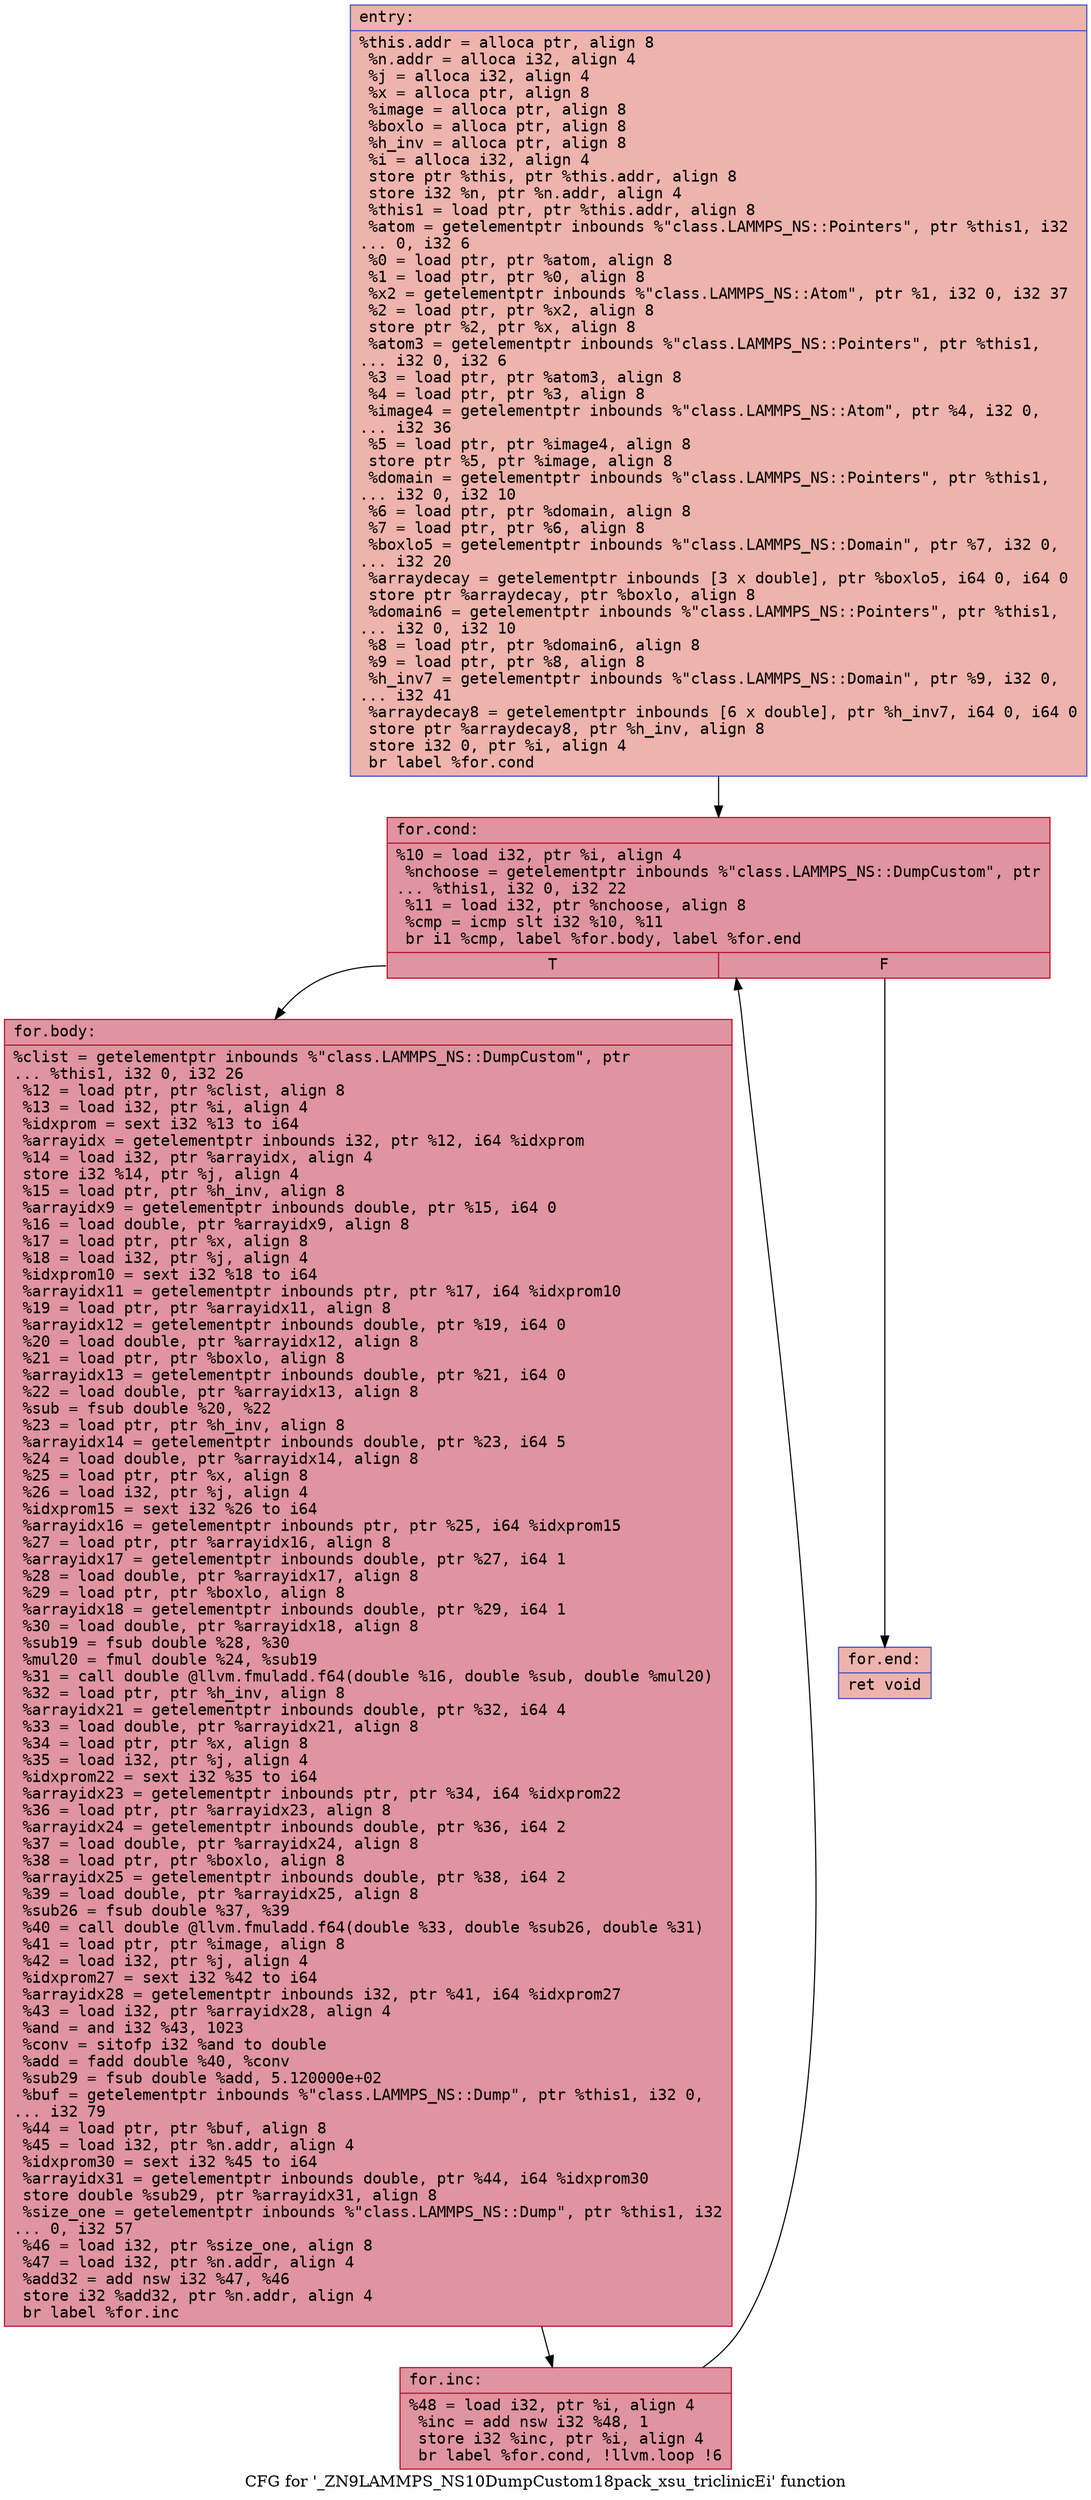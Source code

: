 digraph "CFG for '_ZN9LAMMPS_NS10DumpCustom18pack_xsu_triclinicEi' function" {
	label="CFG for '_ZN9LAMMPS_NS10DumpCustom18pack_xsu_triclinicEi' function";

	Node0x55d03a89e1b0 [shape=record,color="#3d50c3ff", style=filled, fillcolor="#d6524470" fontname="Courier",label="{entry:\l|  %this.addr = alloca ptr, align 8\l  %n.addr = alloca i32, align 4\l  %j = alloca i32, align 4\l  %x = alloca ptr, align 8\l  %image = alloca ptr, align 8\l  %boxlo = alloca ptr, align 8\l  %h_inv = alloca ptr, align 8\l  %i = alloca i32, align 4\l  store ptr %this, ptr %this.addr, align 8\l  store i32 %n, ptr %n.addr, align 4\l  %this1 = load ptr, ptr %this.addr, align 8\l  %atom = getelementptr inbounds %\"class.LAMMPS_NS::Pointers\", ptr %this1, i32\l... 0, i32 6\l  %0 = load ptr, ptr %atom, align 8\l  %1 = load ptr, ptr %0, align 8\l  %x2 = getelementptr inbounds %\"class.LAMMPS_NS::Atom\", ptr %1, i32 0, i32 37\l  %2 = load ptr, ptr %x2, align 8\l  store ptr %2, ptr %x, align 8\l  %atom3 = getelementptr inbounds %\"class.LAMMPS_NS::Pointers\", ptr %this1,\l... i32 0, i32 6\l  %3 = load ptr, ptr %atom3, align 8\l  %4 = load ptr, ptr %3, align 8\l  %image4 = getelementptr inbounds %\"class.LAMMPS_NS::Atom\", ptr %4, i32 0,\l... i32 36\l  %5 = load ptr, ptr %image4, align 8\l  store ptr %5, ptr %image, align 8\l  %domain = getelementptr inbounds %\"class.LAMMPS_NS::Pointers\", ptr %this1,\l... i32 0, i32 10\l  %6 = load ptr, ptr %domain, align 8\l  %7 = load ptr, ptr %6, align 8\l  %boxlo5 = getelementptr inbounds %\"class.LAMMPS_NS::Domain\", ptr %7, i32 0,\l... i32 20\l  %arraydecay = getelementptr inbounds [3 x double], ptr %boxlo5, i64 0, i64 0\l  store ptr %arraydecay, ptr %boxlo, align 8\l  %domain6 = getelementptr inbounds %\"class.LAMMPS_NS::Pointers\", ptr %this1,\l... i32 0, i32 10\l  %8 = load ptr, ptr %domain6, align 8\l  %9 = load ptr, ptr %8, align 8\l  %h_inv7 = getelementptr inbounds %\"class.LAMMPS_NS::Domain\", ptr %9, i32 0,\l... i32 41\l  %arraydecay8 = getelementptr inbounds [6 x double], ptr %h_inv7, i64 0, i64 0\l  store ptr %arraydecay8, ptr %h_inv, align 8\l  store i32 0, ptr %i, align 4\l  br label %for.cond\l}"];
	Node0x55d03a89e1b0 -> Node0x55d03a89faf0[tooltip="entry -> for.cond\nProbability 100.00%" ];
	Node0x55d03a89faf0 [shape=record,color="#b70d28ff", style=filled, fillcolor="#b70d2870" fontname="Courier",label="{for.cond:\l|  %10 = load i32, ptr %i, align 4\l  %nchoose = getelementptr inbounds %\"class.LAMMPS_NS::DumpCustom\", ptr\l... %this1, i32 0, i32 22\l  %11 = load i32, ptr %nchoose, align 8\l  %cmp = icmp slt i32 %10, %11\l  br i1 %cmp, label %for.body, label %for.end\l|{<s0>T|<s1>F}}"];
	Node0x55d03a89faf0:s0 -> Node0x55d03a89e930[tooltip="for.cond -> for.body\nProbability 96.88%" ];
	Node0x55d03a89faf0:s1 -> Node0x55d03a89e9b0[tooltip="for.cond -> for.end\nProbability 3.12%" ];
	Node0x55d03a89e930 [shape=record,color="#b70d28ff", style=filled, fillcolor="#b70d2870" fontname="Courier",label="{for.body:\l|  %clist = getelementptr inbounds %\"class.LAMMPS_NS::DumpCustom\", ptr\l... %this1, i32 0, i32 26\l  %12 = load ptr, ptr %clist, align 8\l  %13 = load i32, ptr %i, align 4\l  %idxprom = sext i32 %13 to i64\l  %arrayidx = getelementptr inbounds i32, ptr %12, i64 %idxprom\l  %14 = load i32, ptr %arrayidx, align 4\l  store i32 %14, ptr %j, align 4\l  %15 = load ptr, ptr %h_inv, align 8\l  %arrayidx9 = getelementptr inbounds double, ptr %15, i64 0\l  %16 = load double, ptr %arrayidx9, align 8\l  %17 = load ptr, ptr %x, align 8\l  %18 = load i32, ptr %j, align 4\l  %idxprom10 = sext i32 %18 to i64\l  %arrayidx11 = getelementptr inbounds ptr, ptr %17, i64 %idxprom10\l  %19 = load ptr, ptr %arrayidx11, align 8\l  %arrayidx12 = getelementptr inbounds double, ptr %19, i64 0\l  %20 = load double, ptr %arrayidx12, align 8\l  %21 = load ptr, ptr %boxlo, align 8\l  %arrayidx13 = getelementptr inbounds double, ptr %21, i64 0\l  %22 = load double, ptr %arrayidx13, align 8\l  %sub = fsub double %20, %22\l  %23 = load ptr, ptr %h_inv, align 8\l  %arrayidx14 = getelementptr inbounds double, ptr %23, i64 5\l  %24 = load double, ptr %arrayidx14, align 8\l  %25 = load ptr, ptr %x, align 8\l  %26 = load i32, ptr %j, align 4\l  %idxprom15 = sext i32 %26 to i64\l  %arrayidx16 = getelementptr inbounds ptr, ptr %25, i64 %idxprom15\l  %27 = load ptr, ptr %arrayidx16, align 8\l  %arrayidx17 = getelementptr inbounds double, ptr %27, i64 1\l  %28 = load double, ptr %arrayidx17, align 8\l  %29 = load ptr, ptr %boxlo, align 8\l  %arrayidx18 = getelementptr inbounds double, ptr %29, i64 1\l  %30 = load double, ptr %arrayidx18, align 8\l  %sub19 = fsub double %28, %30\l  %mul20 = fmul double %24, %sub19\l  %31 = call double @llvm.fmuladd.f64(double %16, double %sub, double %mul20)\l  %32 = load ptr, ptr %h_inv, align 8\l  %arrayidx21 = getelementptr inbounds double, ptr %32, i64 4\l  %33 = load double, ptr %arrayidx21, align 8\l  %34 = load ptr, ptr %x, align 8\l  %35 = load i32, ptr %j, align 4\l  %idxprom22 = sext i32 %35 to i64\l  %arrayidx23 = getelementptr inbounds ptr, ptr %34, i64 %idxprom22\l  %36 = load ptr, ptr %arrayidx23, align 8\l  %arrayidx24 = getelementptr inbounds double, ptr %36, i64 2\l  %37 = load double, ptr %arrayidx24, align 8\l  %38 = load ptr, ptr %boxlo, align 8\l  %arrayidx25 = getelementptr inbounds double, ptr %38, i64 2\l  %39 = load double, ptr %arrayidx25, align 8\l  %sub26 = fsub double %37, %39\l  %40 = call double @llvm.fmuladd.f64(double %33, double %sub26, double %31)\l  %41 = load ptr, ptr %image, align 8\l  %42 = load i32, ptr %j, align 4\l  %idxprom27 = sext i32 %42 to i64\l  %arrayidx28 = getelementptr inbounds i32, ptr %41, i64 %idxprom27\l  %43 = load i32, ptr %arrayidx28, align 4\l  %and = and i32 %43, 1023\l  %conv = sitofp i32 %and to double\l  %add = fadd double %40, %conv\l  %sub29 = fsub double %add, 5.120000e+02\l  %buf = getelementptr inbounds %\"class.LAMMPS_NS::Dump\", ptr %this1, i32 0,\l... i32 79\l  %44 = load ptr, ptr %buf, align 8\l  %45 = load i32, ptr %n.addr, align 4\l  %idxprom30 = sext i32 %45 to i64\l  %arrayidx31 = getelementptr inbounds double, ptr %44, i64 %idxprom30\l  store double %sub29, ptr %arrayidx31, align 8\l  %size_one = getelementptr inbounds %\"class.LAMMPS_NS::Dump\", ptr %this1, i32\l... 0, i32 57\l  %46 = load i32, ptr %size_one, align 8\l  %47 = load i32, ptr %n.addr, align 4\l  %add32 = add nsw i32 %47, %46\l  store i32 %add32, ptr %n.addr, align 4\l  br label %for.inc\l}"];
	Node0x55d03a89e930 -> Node0x55d03a8a38c0[tooltip="for.body -> for.inc\nProbability 100.00%" ];
	Node0x55d03a8a38c0 [shape=record,color="#b70d28ff", style=filled, fillcolor="#b70d2870" fontname="Courier",label="{for.inc:\l|  %48 = load i32, ptr %i, align 4\l  %inc = add nsw i32 %48, 1\l  store i32 %inc, ptr %i, align 4\l  br label %for.cond, !llvm.loop !6\l}"];
	Node0x55d03a8a38c0 -> Node0x55d03a89faf0[tooltip="for.inc -> for.cond\nProbability 100.00%" ];
	Node0x55d03a89e9b0 [shape=record,color="#3d50c3ff", style=filled, fillcolor="#d6524470" fontname="Courier",label="{for.end:\l|  ret void\l}"];
}
